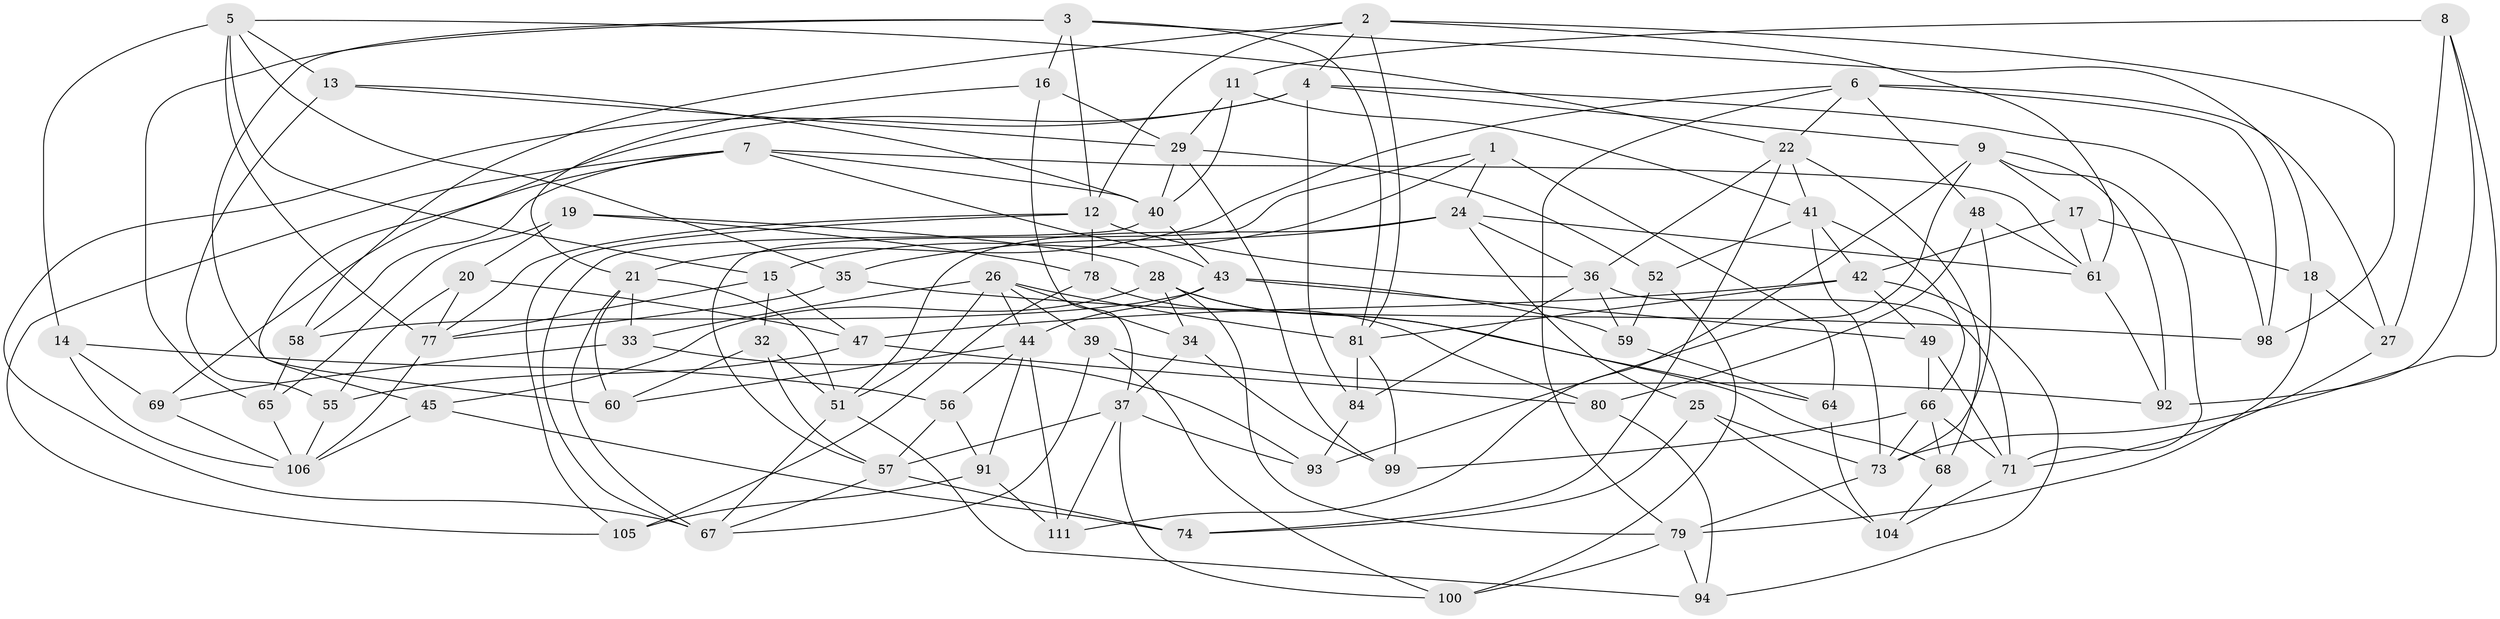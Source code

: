 // original degree distribution, {4: 1.0}
// Generated by graph-tools (version 1.1) at 2025/11/02/27/25 16:11:48]
// undirected, 78 vertices, 189 edges
graph export_dot {
graph [start="1"]
  node [color=gray90,style=filled];
  1;
  2 [super="+103"];
  3 [super="+10"];
  4 [super="+72"];
  5 [super="+63"];
  6 [super="+23"];
  7 [super="+89"];
  8;
  9 [super="+30"];
  11;
  12 [super="+107"];
  13;
  14;
  15 [super="+76"];
  16;
  17;
  18;
  19;
  20;
  21 [super="+110"];
  22 [super="+96"];
  24 [super="+38"];
  25;
  26 [super="+31"];
  27;
  28 [super="+90"];
  29 [super="+50"];
  32;
  33;
  34;
  35;
  36 [super="+101"];
  37 [super="+112"];
  39;
  40 [super="+53"];
  41 [super="+102"];
  42 [super="+70"];
  43 [super="+75"];
  44 [super="+46"];
  45;
  47 [super="+109"];
  48;
  49;
  51 [super="+54"];
  52;
  55;
  56;
  57 [super="+85"];
  58;
  59;
  60;
  61 [super="+62"];
  64;
  65;
  66 [super="+97"];
  67 [super="+87"];
  68;
  69;
  71 [super="+86"];
  73 [super="+83"];
  74;
  77 [super="+82"];
  78;
  79 [super="+88"];
  80;
  81 [super="+95"];
  84;
  91;
  92;
  93;
  94;
  98;
  99;
  100;
  104;
  105;
  106 [super="+108"];
  111;
  1 -- 57;
  1 -- 64;
  1 -- 24;
  1 -- 15;
  2 -- 58;
  2 -- 12;
  2 -- 98;
  2 -- 81;
  2 -- 61;
  2 -- 4;
  3 -- 60;
  3 -- 81;
  3 -- 16;
  3 -- 65;
  3 -- 18;
  3 -- 12;
  4 -- 9;
  4 -- 84;
  4 -- 67;
  4 -- 45;
  4 -- 98;
  5 -- 14;
  5 -- 77;
  5 -- 35;
  5 -- 13;
  5 -- 22;
  5 -- 15;
  6 -- 48;
  6 -- 79;
  6 -- 21;
  6 -- 98;
  6 -- 27;
  6 -- 22;
  7 -- 58;
  7 -- 105;
  7 -- 61;
  7 -- 40;
  7 -- 43;
  7 -- 69;
  8 -- 92;
  8 -- 11;
  8 -- 27;
  8 -- 73;
  9 -- 111;
  9 -- 71;
  9 -- 92;
  9 -- 93;
  9 -- 17;
  11 -- 41;
  11 -- 40;
  11 -- 29;
  12 -- 77;
  12 -- 105;
  12 -- 78;
  12 -- 36;
  13 -- 55;
  13 -- 40;
  13 -- 29;
  14 -- 56;
  14 -- 69;
  14 -- 106;
  15 -- 77;
  15 -- 32;
  15 -- 47 [weight=2];
  16 -- 29;
  16 -- 21;
  16 -- 37;
  17 -- 61;
  17 -- 18;
  17 -- 42;
  18 -- 27;
  18 -- 79;
  19 -- 65;
  19 -- 78;
  19 -- 20;
  19 -- 28;
  20 -- 55;
  20 -- 47;
  20 -- 77;
  21 -- 51;
  21 -- 67;
  21 -- 33;
  21 -- 60;
  22 -- 74;
  22 -- 68;
  22 -- 36;
  22 -- 41;
  24 -- 25;
  24 -- 35;
  24 -- 61;
  24 -- 36;
  24 -- 51;
  25 -- 74;
  25 -- 104;
  25 -- 73;
  26 -- 34;
  26 -- 81;
  26 -- 33;
  26 -- 39;
  26 -- 44;
  26 -- 51;
  27 -- 71;
  28 -- 34;
  28 -- 64;
  28 -- 68;
  28 -- 45;
  28 -- 79;
  29 -- 52;
  29 -- 40;
  29 -- 99;
  32 -- 57;
  32 -- 60;
  32 -- 51;
  33 -- 93;
  33 -- 69;
  34 -- 37;
  34 -- 99;
  35 -- 98;
  35 -- 77;
  36 -- 84;
  36 -- 71;
  36 -- 59;
  37 -- 111;
  37 -- 100;
  37 -- 57;
  37 -- 93;
  39 -- 67;
  39 -- 92;
  39 -- 100;
  40 -- 67;
  40 -- 43;
  41 -- 52;
  41 -- 73;
  41 -- 66;
  41 -- 42;
  42 -- 94;
  42 -- 49;
  42 -- 47;
  42 -- 81;
  43 -- 49;
  43 -- 59;
  43 -- 58;
  43 -- 44;
  44 -- 111;
  44 -- 56;
  44 -- 91;
  44 -- 60;
  45 -- 74;
  45 -- 106;
  47 -- 55;
  47 -- 80;
  48 -- 80;
  48 -- 73;
  48 -- 61;
  49 -- 71;
  49 -- 66;
  51 -- 94;
  51 -- 67;
  52 -- 59;
  52 -- 100;
  55 -- 106;
  56 -- 91;
  56 -- 57;
  57 -- 74;
  57 -- 67;
  58 -- 65;
  59 -- 64;
  61 -- 92;
  64 -- 104;
  65 -- 106;
  66 -- 99;
  66 -- 68;
  66 -- 71;
  66 -- 73;
  68 -- 104;
  69 -- 106;
  71 -- 104;
  73 -- 79;
  77 -- 106;
  78 -- 80;
  78 -- 105;
  79 -- 94;
  79 -- 100;
  80 -- 94;
  81 -- 99;
  81 -- 84;
  84 -- 93;
  91 -- 105;
  91 -- 111;
}
